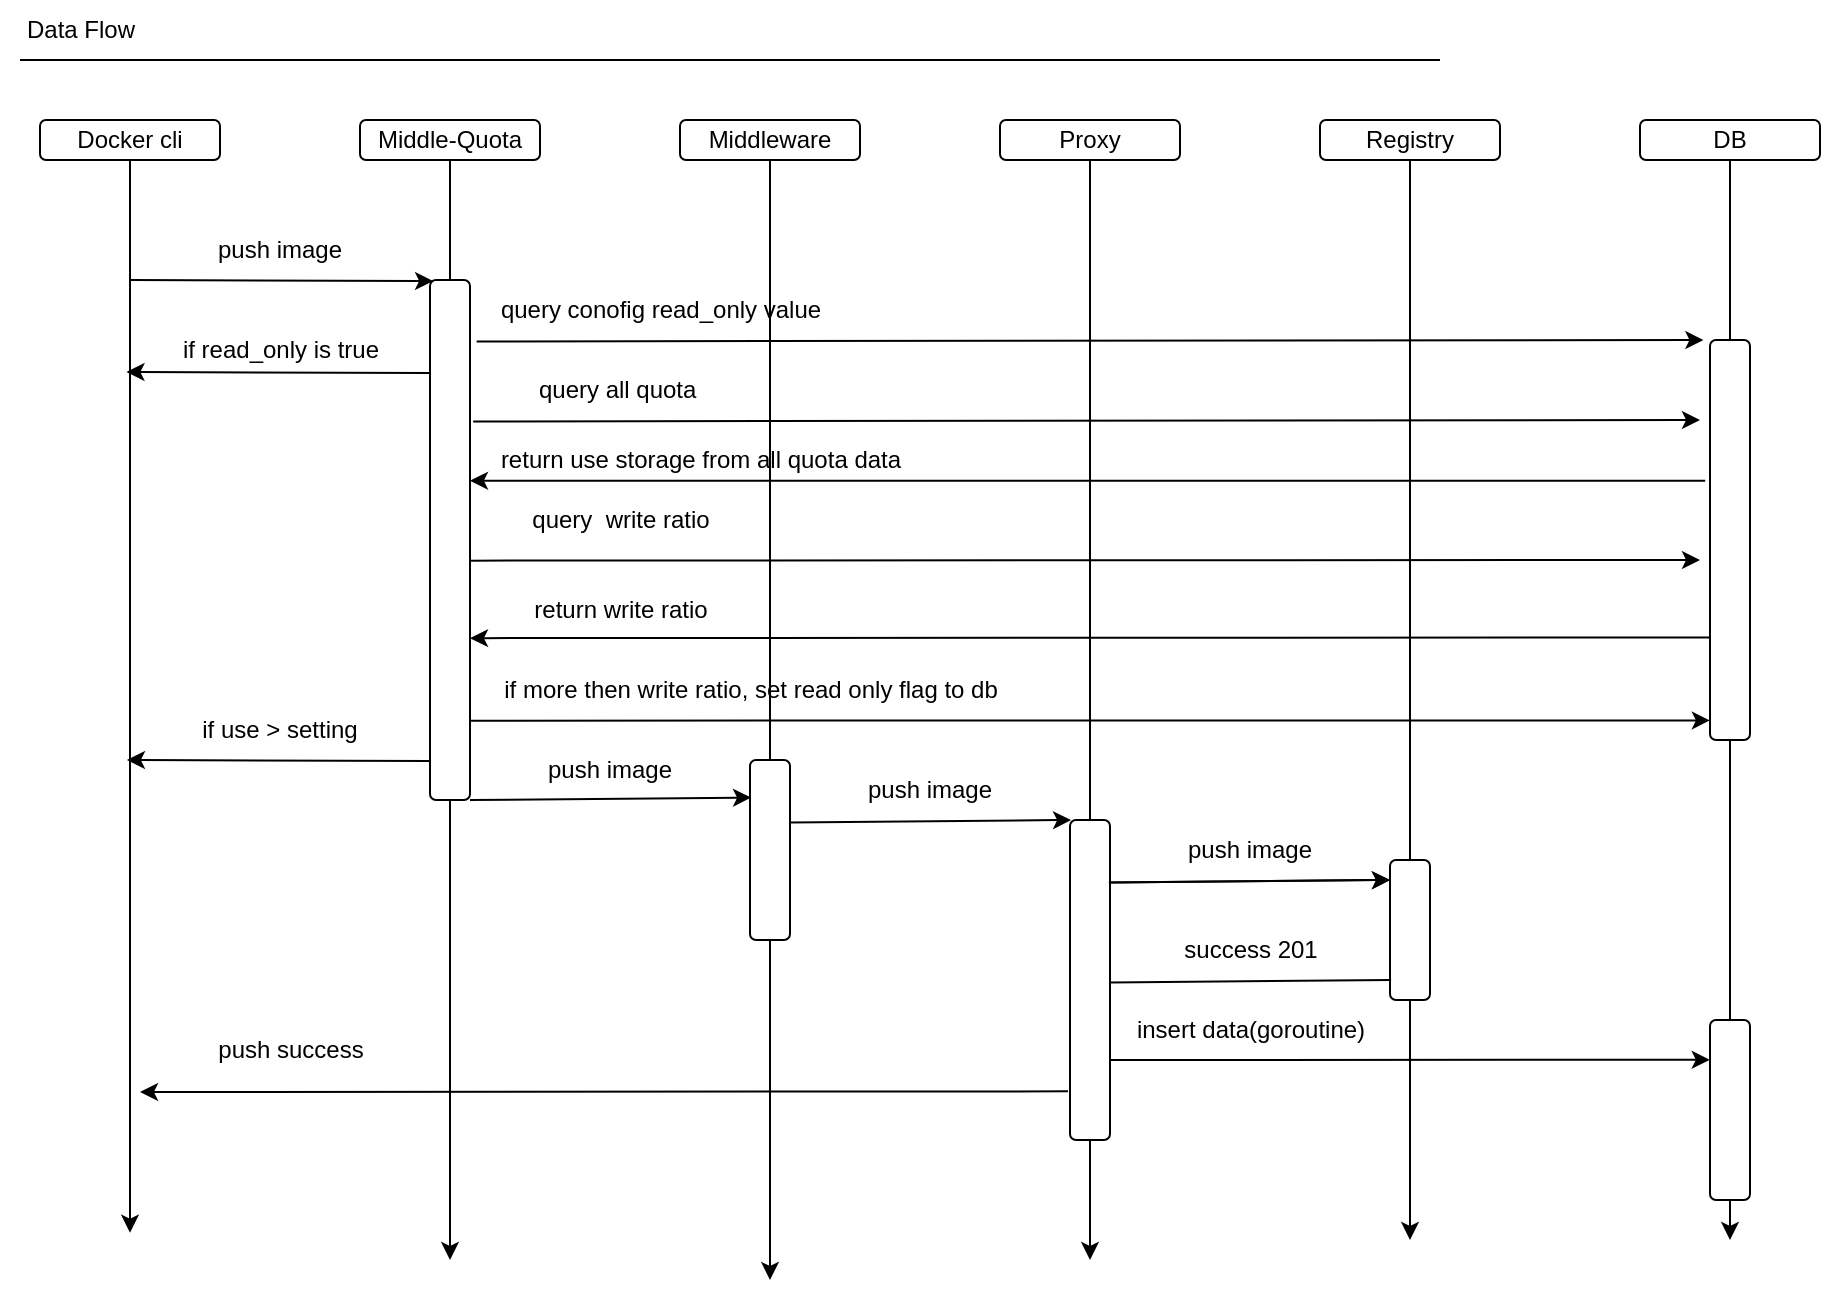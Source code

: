 <mxfile>
    <diagram id="EdUmsjFPBVR0ILrSMJeO" name="Page-1">
        <mxGraphModel dx="707" dy="546" grid="1" gridSize="10" guides="1" tooltips="1" connect="1" arrows="1" fold="1" page="1" pageScale="1" pageWidth="1200" pageHeight="1600" math="0" shadow="0">
            <root>
                <mxCell id="0"/>
                <mxCell id="1" parent="0"/>
                <mxCell id="2" value="Data Flow" style="text;html=1;align=center;verticalAlign=middle;resizable=0;points=[];autosize=1;strokeColor=none;fillColor=none;" vertex="1" parent="1">
                    <mxGeometry x="50" y="80" width="80" height="30" as="geometry"/>
                </mxCell>
                <mxCell id="3" value="" style="endArrow=none;html=1;" edge="1" parent="1">
                    <mxGeometry width="50" height="50" relative="1" as="geometry">
                        <mxPoint x="60" y="110" as="sourcePoint"/>
                        <mxPoint x="770" y="110" as="targetPoint"/>
                    </mxGeometry>
                </mxCell>
                <mxCell id="10" style="edgeStyle=none;html=1;" edge="1" parent="1" source="4">
                    <mxGeometry relative="1" as="geometry">
                        <mxPoint x="115" y="696.364" as="targetPoint"/>
                    </mxGeometry>
                </mxCell>
                <mxCell id="4" value="Docker cli" style="rounded=1;whiteSpace=wrap;html=1;" vertex="1" parent="1">
                    <mxGeometry x="70" y="140" width="90" height="20" as="geometry"/>
                </mxCell>
                <mxCell id="11" style="edgeStyle=none;html=1;startArrow=none;" edge="1" parent="1" source="16">
                    <mxGeometry relative="1" as="geometry">
                        <mxPoint x="275" y="710" as="targetPoint"/>
                    </mxGeometry>
                </mxCell>
                <mxCell id="5" value="Middle-Quota" style="rounded=1;whiteSpace=wrap;html=1;" vertex="1" parent="1">
                    <mxGeometry x="230" y="140" width="90" height="20" as="geometry"/>
                </mxCell>
                <mxCell id="12" style="edgeStyle=none;html=1;startArrow=none;" edge="1" parent="1" source="37">
                    <mxGeometry relative="1" as="geometry">
                        <mxPoint x="435" y="720" as="targetPoint"/>
                    </mxGeometry>
                </mxCell>
                <mxCell id="6" value="Middleware" style="rounded=1;whiteSpace=wrap;html=1;" vertex="1" parent="1">
                    <mxGeometry x="390" y="140" width="90" height="20" as="geometry"/>
                </mxCell>
                <mxCell id="13" style="edgeStyle=none;html=1;startArrow=none;" edge="1" parent="1" source="39">
                    <mxGeometry relative="1" as="geometry">
                        <mxPoint x="595" y="710" as="targetPoint"/>
                    </mxGeometry>
                </mxCell>
                <mxCell id="7" value="Proxy" style="rounded=1;whiteSpace=wrap;html=1;" vertex="1" parent="1">
                    <mxGeometry x="550" y="140" width="90" height="20" as="geometry"/>
                </mxCell>
                <mxCell id="14" style="edgeStyle=none;html=1;startArrow=none;" edge="1" parent="1" source="41">
                    <mxGeometry relative="1" as="geometry">
                        <mxPoint x="755" y="700" as="targetPoint"/>
                    </mxGeometry>
                </mxCell>
                <mxCell id="8" value="Registry" style="rounded=1;whiteSpace=wrap;html=1;" vertex="1" parent="1">
                    <mxGeometry x="710" y="140" width="90" height="20" as="geometry"/>
                </mxCell>
                <mxCell id="15" style="edgeStyle=none;html=1;startArrow=none;" edge="1" parent="1" source="43">
                    <mxGeometry relative="1" as="geometry">
                        <mxPoint x="915" y="700" as="targetPoint"/>
                    </mxGeometry>
                </mxCell>
                <mxCell id="9" value="DB" style="rounded=1;whiteSpace=wrap;html=1;" vertex="1" parent="1">
                    <mxGeometry x="870" y="140" width="90" height="20" as="geometry"/>
                </mxCell>
                <mxCell id="17" value="" style="edgeStyle=none;html=1;endArrow=none;" edge="1" parent="1" source="5" target="16">
                    <mxGeometry relative="1" as="geometry">
                        <mxPoint x="275" y="710" as="targetPoint"/>
                        <mxPoint x="275" y="160" as="sourcePoint"/>
                    </mxGeometry>
                </mxCell>
                <mxCell id="16" value="" style="rounded=1;whiteSpace=wrap;html=1;" vertex="1" parent="1">
                    <mxGeometry x="265" y="220" width="20" height="260" as="geometry"/>
                </mxCell>
                <mxCell id="18" value="" style="endArrow=classic;html=1;entryX=0.077;entryY=0.002;entryDx=0;entryDy=0;entryPerimeter=0;" edge="1" parent="1" target="16">
                    <mxGeometry width="50" height="50" relative="1" as="geometry">
                        <mxPoint x="115" y="220" as="sourcePoint"/>
                        <mxPoint x="260.0" y="220" as="targetPoint"/>
                    </mxGeometry>
                </mxCell>
                <mxCell id="19" value="push image" style="text;html=1;strokeColor=none;fillColor=none;align=center;verticalAlign=middle;whiteSpace=wrap;rounded=0;" vertex="1" parent="1">
                    <mxGeometry x="150" y="190" width="80" height="30" as="geometry"/>
                </mxCell>
                <mxCell id="23" value="" style="endArrow=classic;html=1;exitX=1.08;exitY=0.272;exitDx=0;exitDy=0;exitPerimeter=0;" edge="1" parent="1" source="16">
                    <mxGeometry width="50" height="50" relative="1" as="geometry">
                        <mxPoint x="285.0" y="280.32" as="sourcePoint"/>
                        <mxPoint x="900" y="290" as="targetPoint"/>
                    </mxGeometry>
                </mxCell>
                <mxCell id="24" value="query all quota&amp;nbsp;" style="text;html=1;align=center;verticalAlign=middle;resizable=0;points=[];autosize=1;strokeColor=none;fillColor=none;" vertex="1" parent="1">
                    <mxGeometry x="305" y="260" width="110" height="30" as="geometry"/>
                </mxCell>
                <mxCell id="26" value="" style="endArrow=none;html=1;exitX=1.008;exitY=0.224;exitDx=0;exitDy=0;exitPerimeter=0;startArrow=classic;startFill=1;endFill=0;entryX=-0.12;entryY=0.352;entryDx=0;entryDy=0;entryPerimeter=0;" edge="1" parent="1" target="62">
                    <mxGeometry width="50" height="50" relative="1" as="geometry">
                        <mxPoint x="285.0" y="320.32" as="sourcePoint"/>
                        <mxPoint x="914.84" y="320" as="targetPoint"/>
                    </mxGeometry>
                </mxCell>
                <mxCell id="27" value="return use storage from all quota data" style="text;html=1;align=center;verticalAlign=middle;resizable=0;points=[];autosize=1;strokeColor=none;fillColor=none;" vertex="1" parent="1">
                    <mxGeometry x="290" y="295" width="220" height="30" as="geometry"/>
                </mxCell>
                <mxCell id="28" value="" style="endArrow=classic;html=1;exitX=1.008;exitY=0.224;exitDx=0;exitDy=0;exitPerimeter=0;" edge="1" parent="1">
                    <mxGeometry width="50" height="50" relative="1" as="geometry">
                        <mxPoint x="285.0" y="360.32" as="sourcePoint"/>
                        <mxPoint x="900" y="360" as="targetPoint"/>
                    </mxGeometry>
                </mxCell>
                <mxCell id="29" value="query&amp;nbsp; write ratio" style="text;html=1;align=center;verticalAlign=middle;resizable=0;points=[];autosize=1;strokeColor=none;fillColor=none;" vertex="1" parent="1">
                    <mxGeometry x="305" y="325" width="110" height="30" as="geometry"/>
                </mxCell>
                <mxCell id="30" value="" style="endArrow=none;html=1;exitX=1.008;exitY=0.224;exitDx=0;exitDy=0;exitPerimeter=0;startArrow=classic;startFill=1;endFill=0;" edge="1" parent="1">
                    <mxGeometry width="50" height="50" relative="1" as="geometry">
                        <mxPoint x="285.0" y="399.07" as="sourcePoint"/>
                        <mxPoint x="914.84" y="398.75" as="targetPoint"/>
                    </mxGeometry>
                </mxCell>
                <mxCell id="31" value="return write ratio" style="text;html=1;align=center;verticalAlign=middle;resizable=0;points=[];autosize=1;strokeColor=none;fillColor=none;" vertex="1" parent="1">
                    <mxGeometry x="305" y="370" width="110" height="30" as="geometry"/>
                </mxCell>
                <mxCell id="32" value="" style="endArrow=classic;html=1;exitX=1.008;exitY=0.224;exitDx=0;exitDy=0;exitPerimeter=0;entryX=-0.004;entryY=0.951;entryDx=0;entryDy=0;entryPerimeter=0;" edge="1" parent="1" target="62">
                    <mxGeometry width="50" height="50" relative="1" as="geometry">
                        <mxPoint x="285.0" y="440.32" as="sourcePoint"/>
                        <mxPoint x="914.84" y="440" as="targetPoint"/>
                    </mxGeometry>
                </mxCell>
                <mxCell id="33" value="if more then write ratio, set read only flag to db" style="text;html=1;align=center;verticalAlign=middle;resizable=0;points=[];autosize=1;strokeColor=none;fillColor=none;" vertex="1" parent="1">
                    <mxGeometry x="290" y="410" width="270" height="30" as="geometry"/>
                </mxCell>
                <mxCell id="34" value="" style="endArrow=none;html=1;entryX=0.077;entryY=0.002;entryDx=0;entryDy=0;entryPerimeter=0;endFill=0;startArrow=classic;startFill=1;" edge="1" parent="1">
                    <mxGeometry width="50" height="50" relative="1" as="geometry">
                        <mxPoint x="113.46" y="460" as="sourcePoint"/>
                        <mxPoint x="265.0" y="460.52" as="targetPoint"/>
                    </mxGeometry>
                </mxCell>
                <mxCell id="35" value="if use &amp;gt; setting" style="text;html=1;strokeColor=none;fillColor=none;align=center;verticalAlign=middle;whiteSpace=wrap;rounded=0;" vertex="1" parent="1">
                    <mxGeometry x="145" y="430" width="90" height="30" as="geometry"/>
                </mxCell>
                <mxCell id="38" value="" style="edgeStyle=none;html=1;endArrow=none;" edge="1" parent="1" source="6" target="37">
                    <mxGeometry relative="1" as="geometry">
                        <mxPoint x="435" y="720.0" as="targetPoint"/>
                        <mxPoint x="435" y="160" as="sourcePoint"/>
                    </mxGeometry>
                </mxCell>
                <mxCell id="37" value="" style="rounded=1;whiteSpace=wrap;html=1;" vertex="1" parent="1">
                    <mxGeometry x="425" y="460" width="20" height="90" as="geometry"/>
                </mxCell>
                <mxCell id="40" value="" style="edgeStyle=none;html=1;endArrow=none;" edge="1" parent="1" source="7" target="39">
                    <mxGeometry relative="1" as="geometry">
                        <mxPoint x="595" y="710.0" as="targetPoint"/>
                        <mxPoint x="595" y="160" as="sourcePoint"/>
                    </mxGeometry>
                </mxCell>
                <mxCell id="39" value="" style="rounded=1;whiteSpace=wrap;html=1;" vertex="1" parent="1">
                    <mxGeometry x="585" y="490" width="20" height="160" as="geometry"/>
                </mxCell>
                <mxCell id="42" value="" style="edgeStyle=none;html=1;endArrow=none;" edge="1" parent="1" source="8" target="41">
                    <mxGeometry relative="1" as="geometry">
                        <mxPoint x="755" y="700.0" as="targetPoint"/>
                        <mxPoint x="755" y="160" as="sourcePoint"/>
                    </mxGeometry>
                </mxCell>
                <mxCell id="41" value="" style="rounded=1;whiteSpace=wrap;html=1;" vertex="1" parent="1">
                    <mxGeometry x="745" y="510" width="20" height="70" as="geometry"/>
                </mxCell>
                <mxCell id="44" value="" style="edgeStyle=none;html=1;endArrow=none;startArrow=none;" edge="1" parent="1" source="62" target="43">
                    <mxGeometry relative="1" as="geometry">
                        <mxPoint x="915" y="700.0" as="targetPoint"/>
                        <mxPoint x="915" y="160" as="sourcePoint"/>
                    </mxGeometry>
                </mxCell>
                <mxCell id="43" value="" style="rounded=1;whiteSpace=wrap;html=1;" vertex="1" parent="1">
                    <mxGeometry x="905" y="590" width="20" height="90" as="geometry"/>
                </mxCell>
                <mxCell id="45" value="" style="endArrow=classic;html=1;exitX=1;exitY=1;exitDx=0;exitDy=0;entryX=0.026;entryY=0.209;entryDx=0;entryDy=0;entryPerimeter=0;" edge="1" parent="1" source="16" target="37">
                    <mxGeometry width="50" height="50" relative="1" as="geometry">
                        <mxPoint x="530" y="330" as="sourcePoint"/>
                        <mxPoint x="580" y="280" as="targetPoint"/>
                    </mxGeometry>
                </mxCell>
                <mxCell id="46" value="push image" style="text;html=1;strokeColor=none;fillColor=none;align=center;verticalAlign=middle;whiteSpace=wrap;rounded=0;" vertex="1" parent="1">
                    <mxGeometry x="320" y="450" width="70" height="30" as="geometry"/>
                </mxCell>
                <mxCell id="47" value="" style="endArrow=classic;html=1;exitX=1;exitY=1;exitDx=0;exitDy=0;entryX=0.026;entryY=0.209;entryDx=0;entryDy=0;entryPerimeter=0;" edge="1" parent="1">
                    <mxGeometry width="50" height="50" relative="1" as="geometry">
                        <mxPoint x="445" y="491.19" as="sourcePoint"/>
                        <mxPoint x="585.52" y="490.0" as="targetPoint"/>
                    </mxGeometry>
                </mxCell>
                <mxCell id="48" value="" style="endArrow=classic;html=1;exitX=1;exitY=1;exitDx=0;exitDy=0;entryX=0.026;entryY=0.209;entryDx=0;entryDy=0;entryPerimeter=0;" edge="1" parent="1">
                    <mxGeometry width="50" height="50" relative="1" as="geometry">
                        <mxPoint x="604.48" y="521.19" as="sourcePoint"/>
                        <mxPoint x="745" y="520" as="targetPoint"/>
                    </mxGeometry>
                </mxCell>
                <mxCell id="51" value="" style="endArrow=classic;html=1;exitX=1;exitY=1;exitDx=0;exitDy=0;entryX=0.026;entryY=0.209;entryDx=0;entryDy=0;entryPerimeter=0;" edge="1" parent="1">
                    <mxGeometry width="50" height="50" relative="1" as="geometry">
                        <mxPoint x="604.48" y="521.19" as="sourcePoint"/>
                        <mxPoint x="745" y="520" as="targetPoint"/>
                    </mxGeometry>
                </mxCell>
                <mxCell id="52" value="push image" style="text;html=1;strokeColor=none;fillColor=none;align=center;verticalAlign=middle;whiteSpace=wrap;rounded=0;" vertex="1" parent="1">
                    <mxGeometry x="480" y="460" width="70" height="30" as="geometry"/>
                </mxCell>
                <mxCell id="53" value="push image" style="text;html=1;strokeColor=none;fillColor=none;align=center;verticalAlign=middle;whiteSpace=wrap;rounded=0;" vertex="1" parent="1">
                    <mxGeometry x="640" y="490" width="70" height="30" as="geometry"/>
                </mxCell>
                <mxCell id="54" value="" style="endArrow=none;html=1;exitX=1;exitY=1;exitDx=0;exitDy=0;entryX=0.026;entryY=0.209;entryDx=0;entryDy=0;entryPerimeter=0;endFill=0;startArrow=none;startFill=0;" edge="1" parent="1">
                    <mxGeometry width="50" height="50" relative="1" as="geometry">
                        <mxPoint x="605" y="571.19" as="sourcePoint"/>
                        <mxPoint x="745.52" y="570" as="targetPoint"/>
                    </mxGeometry>
                </mxCell>
                <mxCell id="55" value="success 201" style="text;html=1;align=center;verticalAlign=middle;resizable=0;points=[];autosize=1;strokeColor=none;fillColor=none;" vertex="1" parent="1">
                    <mxGeometry x="630" y="540" width="90" height="30" as="geometry"/>
                </mxCell>
                <mxCell id="56" value="" style="endArrow=classic;html=1;entryX=-0.006;entryY=0.221;entryDx=0;entryDy=0;entryPerimeter=0;exitX=1;exitY=0.75;exitDx=0;exitDy=0;" edge="1" parent="1" source="39" target="43">
                    <mxGeometry width="50" height="50" relative="1" as="geometry">
                        <mxPoint x="610" y="610" as="sourcePoint"/>
                        <mxPoint x="720" y="430" as="targetPoint"/>
                    </mxGeometry>
                </mxCell>
                <mxCell id="59" value="insert data(goroutine)" style="text;html=1;align=center;verticalAlign=middle;resizable=0;points=[];autosize=1;strokeColor=none;fillColor=none;" vertex="1" parent="1">
                    <mxGeometry x="605" y="580" width="140" height="30" as="geometry"/>
                </mxCell>
                <mxCell id="60" value="" style="endArrow=classic;html=1;exitX=0;exitY=0.848;exitDx=0;exitDy=0;exitPerimeter=0;" edge="1" parent="1">
                    <mxGeometry width="50" height="50" relative="1" as="geometry">
                        <mxPoint x="584" y="625.68" as="sourcePoint"/>
                        <mxPoint x="120" y="626" as="targetPoint"/>
                    </mxGeometry>
                </mxCell>
                <mxCell id="61" value="push success" style="text;html=1;align=center;verticalAlign=middle;resizable=0;points=[];autosize=1;strokeColor=none;fillColor=none;" vertex="1" parent="1">
                    <mxGeometry x="145" y="590" width="100" height="30" as="geometry"/>
                </mxCell>
                <mxCell id="63" value="" style="edgeStyle=none;html=1;endArrow=none;" edge="1" parent="1" source="9" target="62">
                    <mxGeometry relative="1" as="geometry">
                        <mxPoint x="915" y="590" as="targetPoint"/>
                        <mxPoint x="915" y="160" as="sourcePoint"/>
                    </mxGeometry>
                </mxCell>
                <mxCell id="62" value="" style="rounded=1;whiteSpace=wrap;html=1;" vertex="1" parent="1">
                    <mxGeometry x="905" y="250" width="20" height="200" as="geometry"/>
                </mxCell>
                <mxCell id="64" value="" style="endArrow=classic;html=1;exitX=1.08;exitY=0.272;exitDx=0;exitDy=0;exitPerimeter=0;" edge="1" parent="1">
                    <mxGeometry width="50" height="50" relative="1" as="geometry">
                        <mxPoint x="288.3" y="250.72" as="sourcePoint"/>
                        <mxPoint x="901.7" y="250" as="targetPoint"/>
                    </mxGeometry>
                </mxCell>
                <mxCell id="65" value="query conofig read_only value" style="text;html=1;align=center;verticalAlign=middle;resizable=0;points=[];autosize=1;strokeColor=none;fillColor=none;" vertex="1" parent="1">
                    <mxGeometry x="290" y="220" width="180" height="30" as="geometry"/>
                </mxCell>
                <mxCell id="67" value="" style="endArrow=none;html=1;entryX=0.077;entryY=0.002;entryDx=0;entryDy=0;entryPerimeter=0;endFill=0;startArrow=classic;startFill=1;" edge="1" parent="1">
                    <mxGeometry width="50" height="50" relative="1" as="geometry">
                        <mxPoint x="113.23" y="266" as="sourcePoint"/>
                        <mxPoint x="264.77" y="266.52" as="targetPoint"/>
                    </mxGeometry>
                </mxCell>
                <mxCell id="68" value="if read_only is true" style="text;html=1;align=center;verticalAlign=middle;resizable=0;points=[];autosize=1;strokeColor=none;fillColor=none;" vertex="1" parent="1">
                    <mxGeometry x="130" y="240" width="120" height="30" as="geometry"/>
                </mxCell>
            </root>
        </mxGraphModel>
    </diagram>
</mxfile>